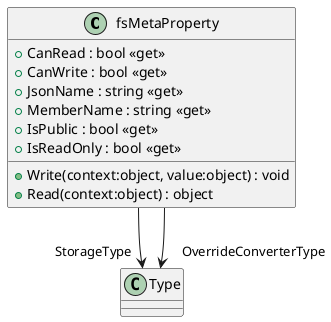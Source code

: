 @startuml
class fsMetaProperty {
    + CanRead : bool <<get>>
    + CanWrite : bool <<get>>
    + JsonName : string <<get>>
    + MemberName : string <<get>>
    + IsPublic : bool <<get>>
    + IsReadOnly : bool <<get>>
    + Write(context:object, value:object) : void
    + Read(context:object) : object
}
fsMetaProperty --> "StorageType" Type
fsMetaProperty --> "OverrideConverterType" Type
@enduml
